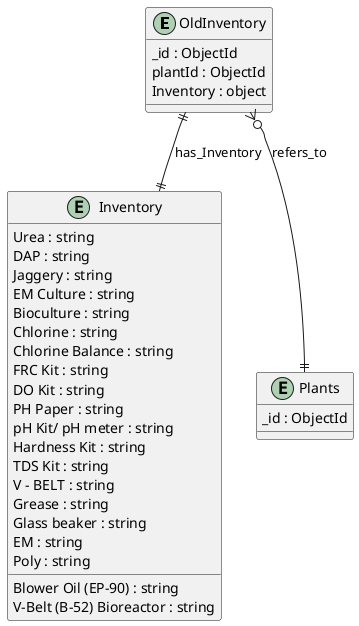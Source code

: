 @startuml OldInventory_Diagram

entity "OldInventory" as OldInventory {
  _id : ObjectId
  plantId : ObjectId
  Inventory : object
}

entity "Inventory" as Inventory {
  Urea : string
  DAP : string
  Jaggery : string
  EM Culture : string
  Bioculture : string
  Chlorine : string
  Chlorine Balance : string
  FRC Kit : string
  DO Kit : string
  PH Paper : string
  pH Kit/ pH meter : string
  Hardness Kit : string
  TDS Kit : string
  Blower Oil (EP-90) : string
  V - BELT : string
  V-Belt (B-52) Bioreactor : string
  Grease : string
  Glass beaker : string
  EM : string
  Poly : string
}


' Shared Plant entity
entity "Plants" as Plants {
  _id : ObjectId
}

' Relationships
OldInventory }o--|| Plants : refers_to
OldInventory ||--|| Inventory : has_Inventory
@enduml